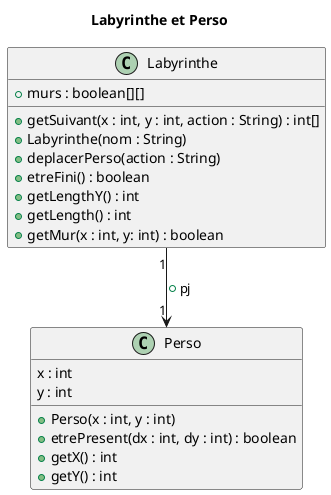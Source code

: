 @startuml
title Labyrinthe et Perso

'''classes
class Labyrinthe{
  + murs : boolean[][]
  + getSuivant(x : int, y : int, action : String) : int[]
  + Labyrinthe(nom : String)
  + deplacerPerso(action : String)
  + etreFini() : boolean
  + getLengthY() : int
  + getLength() : int
  + getMur(x : int, y: int) : boolean
}
class Perso {
  x : int
  y : int
  + Perso(x : int, y : int)
  + etrePresent(dx : int, dy : int) : boolean
  + getX() : int
  + getY() : int
}

'''relations
Labyrinthe "1" --> "1" Perso: + pj
@enduml